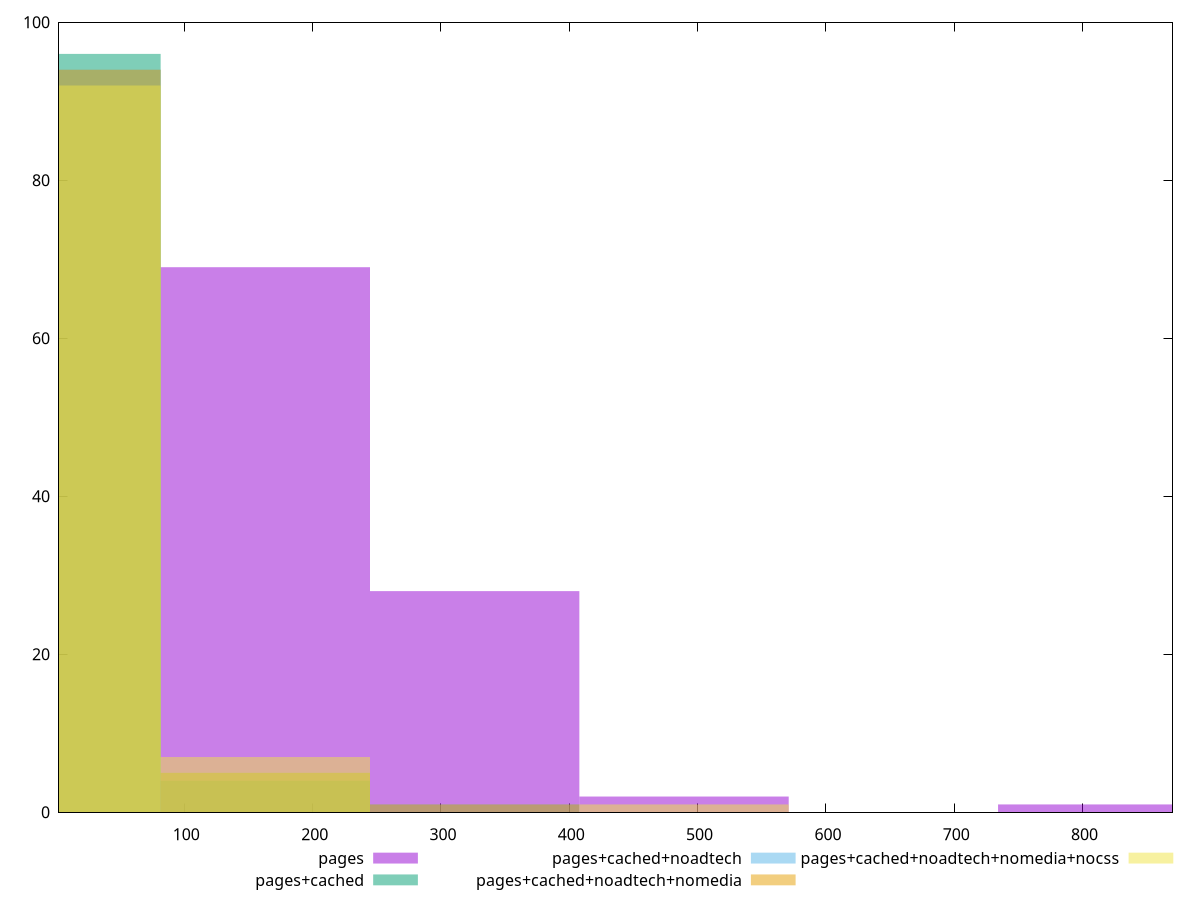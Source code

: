 reset

$pages <<EOF
326.27184297737415 28
489.4077644660612 2
163.13592148868707 69
815.6796074434353 1
EOF

$pagesCached <<EOF
163.13592148868707 4
0 96
EOF

$pagesCachedNoadtech <<EOF
163.13592148868707 5
0 94
326.27184297737415 1
EOF

$pagesCachedNoadtechNomedia <<EOF
163.13592148868707 5
0 94
326.27184297737415 1
EOF

$pagesCachedNoadtechNomediaNocss <<EOF
489.4077644660612 1
163.13592148868707 7
0 92
EOF

set key outside below
set boxwidth 163.13592148868707
set xrange [2.364:870.044]
set yrange [0:100]
set trange [0:100]
set style fill transparent solid 0.5 noborder
set terminal svg size 640, 530 enhanced background rgb 'white'
set output "report_00015_2021-02-09T16-11-33.973Z/server-response-time/comparison/histogram/all_raw.svg"

plot $pages title "pages" with boxes, \
     $pagesCached title "pages+cached" with boxes, \
     $pagesCachedNoadtech title "pages+cached+noadtech" with boxes, \
     $pagesCachedNoadtechNomedia title "pages+cached+noadtech+nomedia" with boxes, \
     $pagesCachedNoadtechNomediaNocss title "pages+cached+noadtech+nomedia+nocss" with boxes

reset
